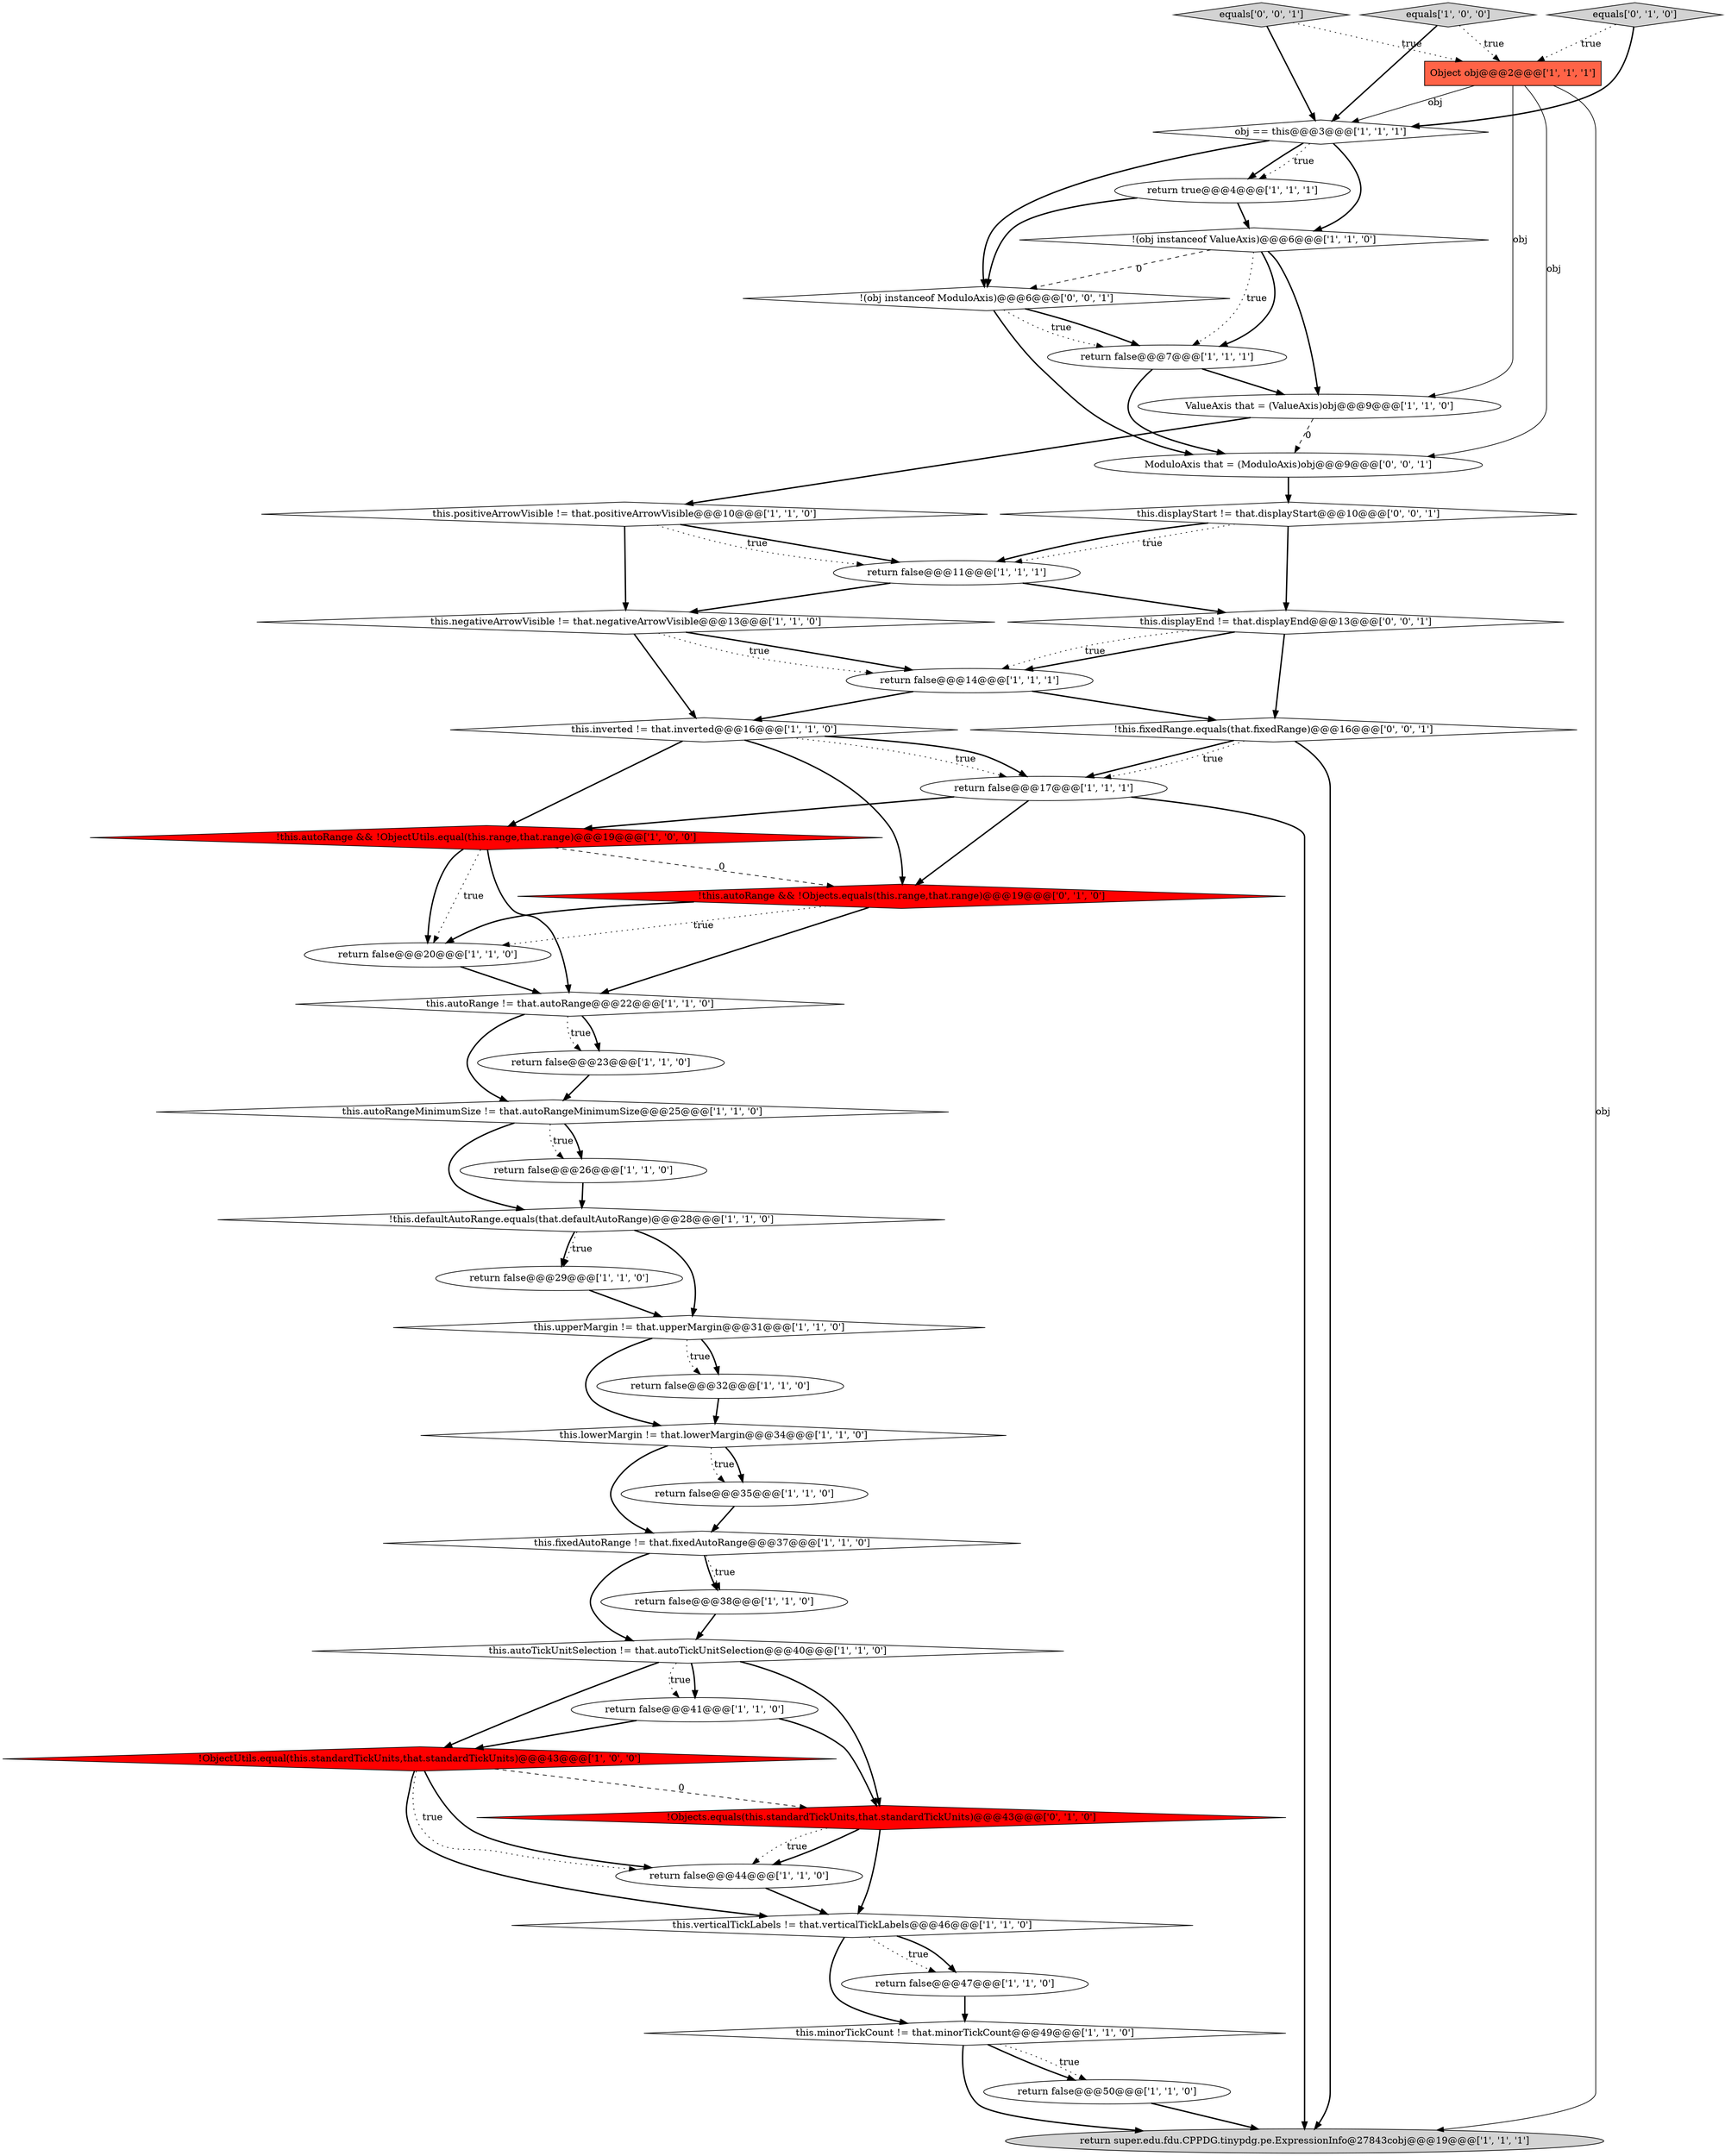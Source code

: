 digraph {
44 [style = filled, label = "equals['0', '0', '1']", fillcolor = lightgray, shape = diamond image = "AAA0AAABBB3BBB"];
21 [style = filled, label = "return false@@@26@@@['1', '1', '0']", fillcolor = white, shape = ellipse image = "AAA0AAABBB1BBB"];
31 [style = filled, label = "this.positiveArrowVisible != that.positiveArrowVisible@@@10@@@['1', '1', '0']", fillcolor = white, shape = diamond image = "AAA0AAABBB1BBB"];
19 [style = filled, label = "!ObjectUtils.equal(this.standardTickUnits,that.standardTickUnits)@@@43@@@['1', '0', '0']", fillcolor = red, shape = diamond image = "AAA1AAABBB1BBB"];
36 [style = filled, label = "!Objects.equals(this.standardTickUnits,that.standardTickUnits)@@@43@@@['0', '1', '0']", fillcolor = red, shape = diamond image = "AAA1AAABBB2BBB"];
17 [style = filled, label = "!this.defaultAutoRange.equals(that.defaultAutoRange)@@@28@@@['1', '1', '0']", fillcolor = white, shape = diamond image = "AAA0AAABBB1BBB"];
35 [style = filled, label = "return false@@@47@@@['1', '1', '0']", fillcolor = white, shape = ellipse image = "AAA0AAABBB1BBB"];
40 [style = filled, label = "ModuloAxis that = (ModuloAxis)obj@@@9@@@['0', '0', '1']", fillcolor = white, shape = ellipse image = "AAA0AAABBB3BBB"];
9 [style = filled, label = "return false@@@23@@@['1', '1', '0']", fillcolor = white, shape = ellipse image = "AAA0AAABBB1BBB"];
0 [style = filled, label = "return false@@@32@@@['1', '1', '0']", fillcolor = white, shape = ellipse image = "AAA0AAABBB1BBB"];
3 [style = filled, label = "this.autoRange != that.autoRange@@@22@@@['1', '1', '0']", fillcolor = white, shape = diamond image = "AAA0AAABBB1BBB"];
6 [style = filled, label = "this.negativeArrowVisible != that.negativeArrowVisible@@@13@@@['1', '1', '0']", fillcolor = white, shape = diamond image = "AAA0AAABBB1BBB"];
42 [style = filled, label = "this.displayStart != that.displayStart@@@10@@@['0', '0', '1']", fillcolor = white, shape = diamond image = "AAA0AAABBB3BBB"];
10 [style = filled, label = "return false@@@35@@@['1', '1', '0']", fillcolor = white, shape = ellipse image = "AAA0AAABBB1BBB"];
33 [style = filled, label = "equals['1', '0', '0']", fillcolor = lightgray, shape = diamond image = "AAA0AAABBB1BBB"];
14 [style = filled, label = "return false@@@44@@@['1', '1', '0']", fillcolor = white, shape = ellipse image = "AAA0AAABBB1BBB"];
20 [style = filled, label = "this.lowerMargin != that.lowerMargin@@@34@@@['1', '1', '0']", fillcolor = white, shape = diamond image = "AAA0AAABBB1BBB"];
43 [style = filled, label = "!(obj instanceof ModuloAxis)@@@6@@@['0', '0', '1']", fillcolor = white, shape = diamond image = "AAA0AAABBB3BBB"];
25 [style = filled, label = "this.verticalTickLabels != that.verticalTickLabels@@@46@@@['1', '1', '0']", fillcolor = white, shape = diamond image = "AAA0AAABBB1BBB"];
28 [style = filled, label = "return false@@@29@@@['1', '1', '0']", fillcolor = white, shape = ellipse image = "AAA0AAABBB1BBB"];
29 [style = filled, label = "return false@@@17@@@['1', '1', '1']", fillcolor = white, shape = ellipse image = "AAA0AAABBB1BBB"];
23 [style = filled, label = "return false@@@38@@@['1', '1', '0']", fillcolor = white, shape = ellipse image = "AAA0AAABBB1BBB"];
24 [style = filled, label = "this.autoTickUnitSelection != that.autoTickUnitSelection@@@40@@@['1', '1', '0']", fillcolor = white, shape = diamond image = "AAA0AAABBB1BBB"];
7 [style = filled, label = "!this.autoRange && !ObjectUtils.equal(this.range,that.range)@@@19@@@['1', '0', '0']", fillcolor = red, shape = diamond image = "AAA1AAABBB1BBB"];
12 [style = filled, label = "return super.edu.fdu.CPPDG.tinypdg.pe.ExpressionInfo@27843cobj@@@19@@@['1', '1', '1']", fillcolor = lightgray, shape = ellipse image = "AAA0AAABBB1BBB"];
30 [style = filled, label = "Object obj@@@2@@@['1', '1', '1']", fillcolor = tomato, shape = box image = "AAA0AAABBB1BBB"];
39 [style = filled, label = "!this.fixedRange.equals(that.fixedRange)@@@16@@@['0', '0', '1']", fillcolor = white, shape = diamond image = "AAA0AAABBB3BBB"];
22 [style = filled, label = "return false@@@7@@@['1', '1', '1']", fillcolor = white, shape = ellipse image = "AAA0AAABBB1BBB"];
32 [style = filled, label = "return false@@@20@@@['1', '1', '0']", fillcolor = white, shape = ellipse image = "AAA0AAABBB1BBB"];
41 [style = filled, label = "this.displayEnd != that.displayEnd@@@13@@@['0', '0', '1']", fillcolor = white, shape = diamond image = "AAA0AAABBB3BBB"];
5 [style = filled, label = "obj == this@@@3@@@['1', '1', '1']", fillcolor = white, shape = diamond image = "AAA0AAABBB1BBB"];
4 [style = filled, label = "this.upperMargin != that.upperMargin@@@31@@@['1', '1', '0']", fillcolor = white, shape = diamond image = "AAA0AAABBB1BBB"];
18 [style = filled, label = "this.autoRangeMinimumSize != that.autoRangeMinimumSize@@@25@@@['1', '1', '0']", fillcolor = white, shape = diamond image = "AAA0AAABBB1BBB"];
34 [style = filled, label = "!(obj instanceof ValueAxis)@@@6@@@['1', '1', '0']", fillcolor = white, shape = diamond image = "AAA0AAABBB1BBB"];
2 [style = filled, label = "ValueAxis that = (ValueAxis)obj@@@9@@@['1', '1', '0']", fillcolor = white, shape = ellipse image = "AAA0AAABBB1BBB"];
8 [style = filled, label = "this.minorTickCount != that.minorTickCount@@@49@@@['1', '1', '0']", fillcolor = white, shape = diamond image = "AAA0AAABBB1BBB"];
38 [style = filled, label = "!this.autoRange && !Objects.equals(this.range,that.range)@@@19@@@['0', '1', '0']", fillcolor = red, shape = diamond image = "AAA1AAABBB2BBB"];
15 [style = filled, label = "return false@@@50@@@['1', '1', '0']", fillcolor = white, shape = ellipse image = "AAA0AAABBB1BBB"];
1 [style = filled, label = "this.fixedAutoRange != that.fixedAutoRange@@@37@@@['1', '1', '0']", fillcolor = white, shape = diamond image = "AAA0AAABBB1BBB"];
37 [style = filled, label = "equals['0', '1', '0']", fillcolor = lightgray, shape = diamond image = "AAA0AAABBB2BBB"];
13 [style = filled, label = "this.inverted != that.inverted@@@16@@@['1', '1', '0']", fillcolor = white, shape = diamond image = "AAA0AAABBB1BBB"];
26 [style = filled, label = "return false@@@11@@@['1', '1', '1']", fillcolor = white, shape = ellipse image = "AAA0AAABBB1BBB"];
27 [style = filled, label = "return false@@@14@@@['1', '1', '1']", fillcolor = white, shape = ellipse image = "AAA0AAABBB1BBB"];
11 [style = filled, label = "return false@@@41@@@['1', '1', '0']", fillcolor = white, shape = ellipse image = "AAA0AAABBB1BBB"];
16 [style = filled, label = "return true@@@4@@@['1', '1', '1']", fillcolor = white, shape = ellipse image = "AAA0AAABBB1BBB"];
27->13 [style = bold, label=""];
7->32 [style = bold, label=""];
42->41 [style = bold, label=""];
14->25 [style = bold, label=""];
25->35 [style = dotted, label="true"];
25->35 [style = bold, label=""];
11->36 [style = bold, label=""];
1->23 [style = bold, label=""];
5->34 [style = bold, label=""];
3->18 [style = bold, label=""];
37->5 [style = bold, label=""];
43->40 [style = bold, label=""];
31->6 [style = bold, label=""];
34->2 [style = bold, label=""];
24->11 [style = bold, label=""];
44->30 [style = dotted, label="true"];
35->8 [style = bold, label=""];
16->43 [style = bold, label=""];
1->23 [style = dotted, label="true"];
32->3 [style = bold, label=""];
30->2 [style = solid, label="obj"];
34->43 [style = dashed, label="0"];
36->14 [style = dotted, label="true"];
39->29 [style = bold, label=""];
2->31 [style = bold, label=""];
42->26 [style = dotted, label="true"];
24->19 [style = bold, label=""];
4->0 [style = dotted, label="true"];
16->34 [style = bold, label=""];
26->6 [style = bold, label=""];
36->14 [style = bold, label=""];
19->25 [style = bold, label=""];
4->0 [style = bold, label=""];
38->32 [style = bold, label=""];
39->29 [style = dotted, label="true"];
34->22 [style = dotted, label="true"];
36->25 [style = bold, label=""];
13->29 [style = dotted, label="true"];
7->38 [style = dashed, label="0"];
20->10 [style = dotted, label="true"];
43->22 [style = bold, label=""];
39->12 [style = bold, label=""];
0->20 [style = bold, label=""];
29->38 [style = bold, label=""];
15->12 [style = bold, label=""];
10->1 [style = bold, label=""];
7->32 [style = dotted, label="true"];
43->22 [style = dotted, label="true"];
22->2 [style = bold, label=""];
8->15 [style = bold, label=""];
41->27 [style = bold, label=""];
18->21 [style = dotted, label="true"];
8->15 [style = dotted, label="true"];
38->32 [style = dotted, label="true"];
3->9 [style = dotted, label="true"];
20->1 [style = bold, label=""];
33->5 [style = bold, label=""];
38->3 [style = bold, label=""];
5->16 [style = bold, label=""];
30->12 [style = solid, label="obj"];
24->11 [style = dotted, label="true"];
3->9 [style = bold, label=""];
6->27 [style = bold, label=""];
31->26 [style = bold, label=""];
26->41 [style = bold, label=""];
27->39 [style = bold, label=""];
9->18 [style = bold, label=""];
19->14 [style = bold, label=""];
6->13 [style = bold, label=""];
17->28 [style = dotted, label="true"];
5->16 [style = dotted, label="true"];
4->20 [style = bold, label=""];
18->21 [style = bold, label=""];
6->27 [style = dotted, label="true"];
44->5 [style = bold, label=""];
8->12 [style = bold, label=""];
17->4 [style = bold, label=""];
22->40 [style = bold, label=""];
30->40 [style = solid, label="obj"];
19->14 [style = dotted, label="true"];
42->26 [style = bold, label=""];
41->27 [style = dotted, label="true"];
30->5 [style = solid, label="obj"];
18->17 [style = bold, label=""];
11->19 [style = bold, label=""];
33->30 [style = dotted, label="true"];
7->3 [style = bold, label=""];
37->30 [style = dotted, label="true"];
34->22 [style = bold, label=""];
20->10 [style = bold, label=""];
5->43 [style = bold, label=""];
24->36 [style = bold, label=""];
13->29 [style = bold, label=""];
17->28 [style = bold, label=""];
23->24 [style = bold, label=""];
29->12 [style = bold, label=""];
19->36 [style = dashed, label="0"];
31->26 [style = dotted, label="true"];
13->7 [style = bold, label=""];
1->24 [style = bold, label=""];
29->7 [style = bold, label=""];
13->38 [style = bold, label=""];
25->8 [style = bold, label=""];
2->40 [style = dashed, label="0"];
41->39 [style = bold, label=""];
21->17 [style = bold, label=""];
40->42 [style = bold, label=""];
28->4 [style = bold, label=""];
}
